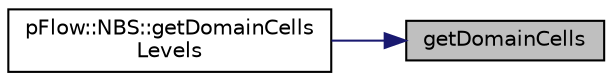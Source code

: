 digraph "getDomainCells"
{
 // LATEX_PDF_SIZE
  edge [fontname="Helvetica",fontsize="10",labelfontname="Helvetica",labelfontsize="10"];
  node [fontname="Helvetica",fontsize="10",shape=record];
  rankdir="RL";
  Node1 [label="getDomainCells",height=0.2,width=0.4,color="black", fillcolor="grey75", style="filled", fontcolor="black",tooltip=" "];
  Node1 -> Node2 [dir="back",color="midnightblue",fontsize="10",style="solid",fontname="Helvetica"];
  Node2 [label="pFlow::NBS::getDomainCells\lLevels",height=0.2,width=0.4,color="black", fillcolor="white", style="filled",URL="$classpFlow_1_1NBS.html#a03bc805617056771734b461cef42d304",tooltip=" "];
}
